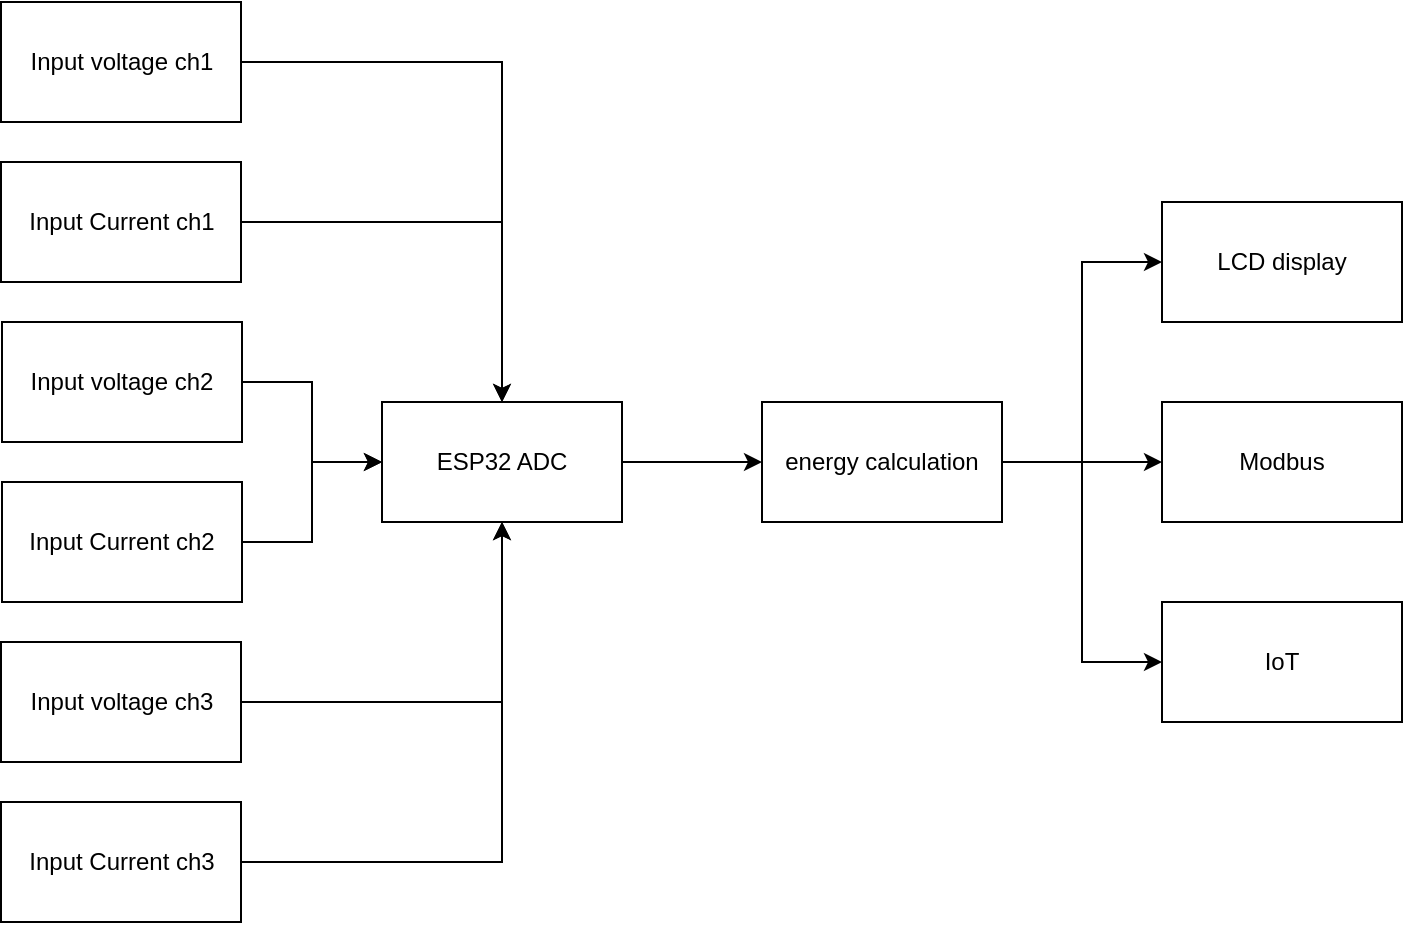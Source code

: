 <mxfile version="25.0.3">
  <diagram name="Page-1" id="KABPGOEiBEP1IgleyqBz">
    <mxGraphModel dx="1114" dy="638" grid="1" gridSize="10" guides="1" tooltips="1" connect="1" arrows="1" fold="1" page="1" pageScale="1" pageWidth="850" pageHeight="1100" math="0" shadow="0">
      <root>
        <mxCell id="0" />
        <mxCell id="1" parent="0" />
        <mxCell id="yoWinyy2gu0E7IdkYfq3-5" style="edgeStyle=orthogonalEdgeStyle;rounded=0;orthogonalLoop=1;jettySize=auto;html=1;" edge="1" parent="1" source="yoWinyy2gu0E7IdkYfq3-1" target="yoWinyy2gu0E7IdkYfq3-3">
          <mxGeometry relative="1" as="geometry" />
        </mxCell>
        <mxCell id="yoWinyy2gu0E7IdkYfq3-1" value="Input voltage ch2" style="rounded=0;whiteSpace=wrap;html=1;" vertex="1" parent="1">
          <mxGeometry x="360" y="320" width="120" height="60" as="geometry" />
        </mxCell>
        <mxCell id="yoWinyy2gu0E7IdkYfq3-6" style="edgeStyle=orthogonalEdgeStyle;rounded=0;orthogonalLoop=1;jettySize=auto;html=1;entryX=0;entryY=0.5;entryDx=0;entryDy=0;" edge="1" parent="1" source="yoWinyy2gu0E7IdkYfq3-2" target="yoWinyy2gu0E7IdkYfq3-3">
          <mxGeometry relative="1" as="geometry" />
        </mxCell>
        <mxCell id="yoWinyy2gu0E7IdkYfq3-2" value="Input Current ch2" style="rounded=0;whiteSpace=wrap;html=1;" vertex="1" parent="1">
          <mxGeometry x="360" y="400" width="120" height="60" as="geometry" />
        </mxCell>
        <mxCell id="yoWinyy2gu0E7IdkYfq3-7" style="edgeStyle=orthogonalEdgeStyle;rounded=0;orthogonalLoop=1;jettySize=auto;html=1;entryX=0;entryY=0.5;entryDx=0;entryDy=0;" edge="1" parent="1" source="yoWinyy2gu0E7IdkYfq3-3" target="yoWinyy2gu0E7IdkYfq3-4">
          <mxGeometry relative="1" as="geometry" />
        </mxCell>
        <mxCell id="yoWinyy2gu0E7IdkYfq3-3" value="ESP32 ADC" style="rounded=0;whiteSpace=wrap;html=1;" vertex="1" parent="1">
          <mxGeometry x="550" y="360" width="120" height="60" as="geometry" />
        </mxCell>
        <mxCell id="yoWinyy2gu0E7IdkYfq3-19" style="edgeStyle=orthogonalEdgeStyle;rounded=0;orthogonalLoop=1;jettySize=auto;html=1;entryX=0;entryY=0.5;entryDx=0;entryDy=0;" edge="1" parent="1" source="yoWinyy2gu0E7IdkYfq3-4" target="yoWinyy2gu0E7IdkYfq3-9">
          <mxGeometry relative="1" as="geometry" />
        </mxCell>
        <mxCell id="yoWinyy2gu0E7IdkYfq3-20" style="edgeStyle=orthogonalEdgeStyle;rounded=0;orthogonalLoop=1;jettySize=auto;html=1;entryX=0;entryY=0.5;entryDx=0;entryDy=0;" edge="1" parent="1" source="yoWinyy2gu0E7IdkYfq3-4" target="yoWinyy2gu0E7IdkYfq3-8">
          <mxGeometry relative="1" as="geometry" />
        </mxCell>
        <mxCell id="yoWinyy2gu0E7IdkYfq3-21" style="edgeStyle=orthogonalEdgeStyle;rounded=0;orthogonalLoop=1;jettySize=auto;html=1;entryX=0;entryY=0.5;entryDx=0;entryDy=0;" edge="1" parent="1" source="yoWinyy2gu0E7IdkYfq3-4" target="yoWinyy2gu0E7IdkYfq3-10">
          <mxGeometry relative="1" as="geometry" />
        </mxCell>
        <mxCell id="yoWinyy2gu0E7IdkYfq3-4" value="energy calculation" style="rounded=0;whiteSpace=wrap;html=1;" vertex="1" parent="1">
          <mxGeometry x="740" y="360" width="120" height="60" as="geometry" />
        </mxCell>
        <mxCell id="yoWinyy2gu0E7IdkYfq3-8" value="LCD display" style="rounded=0;whiteSpace=wrap;html=1;" vertex="1" parent="1">
          <mxGeometry x="940" y="260" width="120" height="60" as="geometry" />
        </mxCell>
        <mxCell id="yoWinyy2gu0E7IdkYfq3-9" value="Modbus" style="rounded=0;whiteSpace=wrap;html=1;" vertex="1" parent="1">
          <mxGeometry x="940" y="360" width="120" height="60" as="geometry" />
        </mxCell>
        <mxCell id="yoWinyy2gu0E7IdkYfq3-10" value="IoT" style="rounded=0;whiteSpace=wrap;html=1;" vertex="1" parent="1">
          <mxGeometry x="940" y="460" width="120" height="60" as="geometry" />
        </mxCell>
        <mxCell id="yoWinyy2gu0E7IdkYfq3-11" style="edgeStyle=orthogonalEdgeStyle;rounded=0;orthogonalLoop=1;jettySize=auto;html=1;entryX=0.5;entryY=0;entryDx=0;entryDy=0;" edge="1" parent="1" source="yoWinyy2gu0E7IdkYfq3-12" target="yoWinyy2gu0E7IdkYfq3-3">
          <mxGeometry relative="1" as="geometry">
            <mxPoint x="549.5" y="230" as="targetPoint" />
          </mxGeometry>
        </mxCell>
        <mxCell id="yoWinyy2gu0E7IdkYfq3-12" value="Input voltage ch1" style="rounded=0;whiteSpace=wrap;html=1;" vertex="1" parent="1">
          <mxGeometry x="359.5" y="160" width="120" height="60" as="geometry" />
        </mxCell>
        <mxCell id="yoWinyy2gu0E7IdkYfq3-13" style="edgeStyle=orthogonalEdgeStyle;rounded=0;orthogonalLoop=1;jettySize=auto;html=1;entryX=0.5;entryY=0;entryDx=0;entryDy=0;" edge="1" parent="1" source="yoWinyy2gu0E7IdkYfq3-14" target="yoWinyy2gu0E7IdkYfq3-3">
          <mxGeometry relative="1" as="geometry">
            <mxPoint x="549.5" y="230" as="targetPoint" />
          </mxGeometry>
        </mxCell>
        <mxCell id="yoWinyy2gu0E7IdkYfq3-14" value="Input Current ch1" style="rounded=0;whiteSpace=wrap;html=1;" vertex="1" parent="1">
          <mxGeometry x="359.5" y="240" width="120" height="60" as="geometry" />
        </mxCell>
        <mxCell id="yoWinyy2gu0E7IdkYfq3-15" style="edgeStyle=orthogonalEdgeStyle;rounded=0;orthogonalLoop=1;jettySize=auto;html=1;entryX=0.5;entryY=1;entryDx=0;entryDy=0;" edge="1" parent="1" source="yoWinyy2gu0E7IdkYfq3-16" target="yoWinyy2gu0E7IdkYfq3-3">
          <mxGeometry relative="1" as="geometry">
            <mxPoint x="549.5" y="550" as="targetPoint" />
          </mxGeometry>
        </mxCell>
        <mxCell id="yoWinyy2gu0E7IdkYfq3-16" value="Input voltage ch3" style="rounded=0;whiteSpace=wrap;html=1;" vertex="1" parent="1">
          <mxGeometry x="359.5" y="480" width="120" height="60" as="geometry" />
        </mxCell>
        <mxCell id="yoWinyy2gu0E7IdkYfq3-17" style="edgeStyle=orthogonalEdgeStyle;rounded=0;orthogonalLoop=1;jettySize=auto;html=1;entryX=0.5;entryY=1;entryDx=0;entryDy=0;" edge="1" parent="1" source="yoWinyy2gu0E7IdkYfq3-18" target="yoWinyy2gu0E7IdkYfq3-3">
          <mxGeometry relative="1" as="geometry">
            <mxPoint x="610" y="510" as="targetPoint" />
          </mxGeometry>
        </mxCell>
        <mxCell id="yoWinyy2gu0E7IdkYfq3-18" value="Input Current ch3" style="rounded=0;whiteSpace=wrap;html=1;" vertex="1" parent="1">
          <mxGeometry x="359.5" y="560" width="120" height="60" as="geometry" />
        </mxCell>
      </root>
    </mxGraphModel>
  </diagram>
</mxfile>
